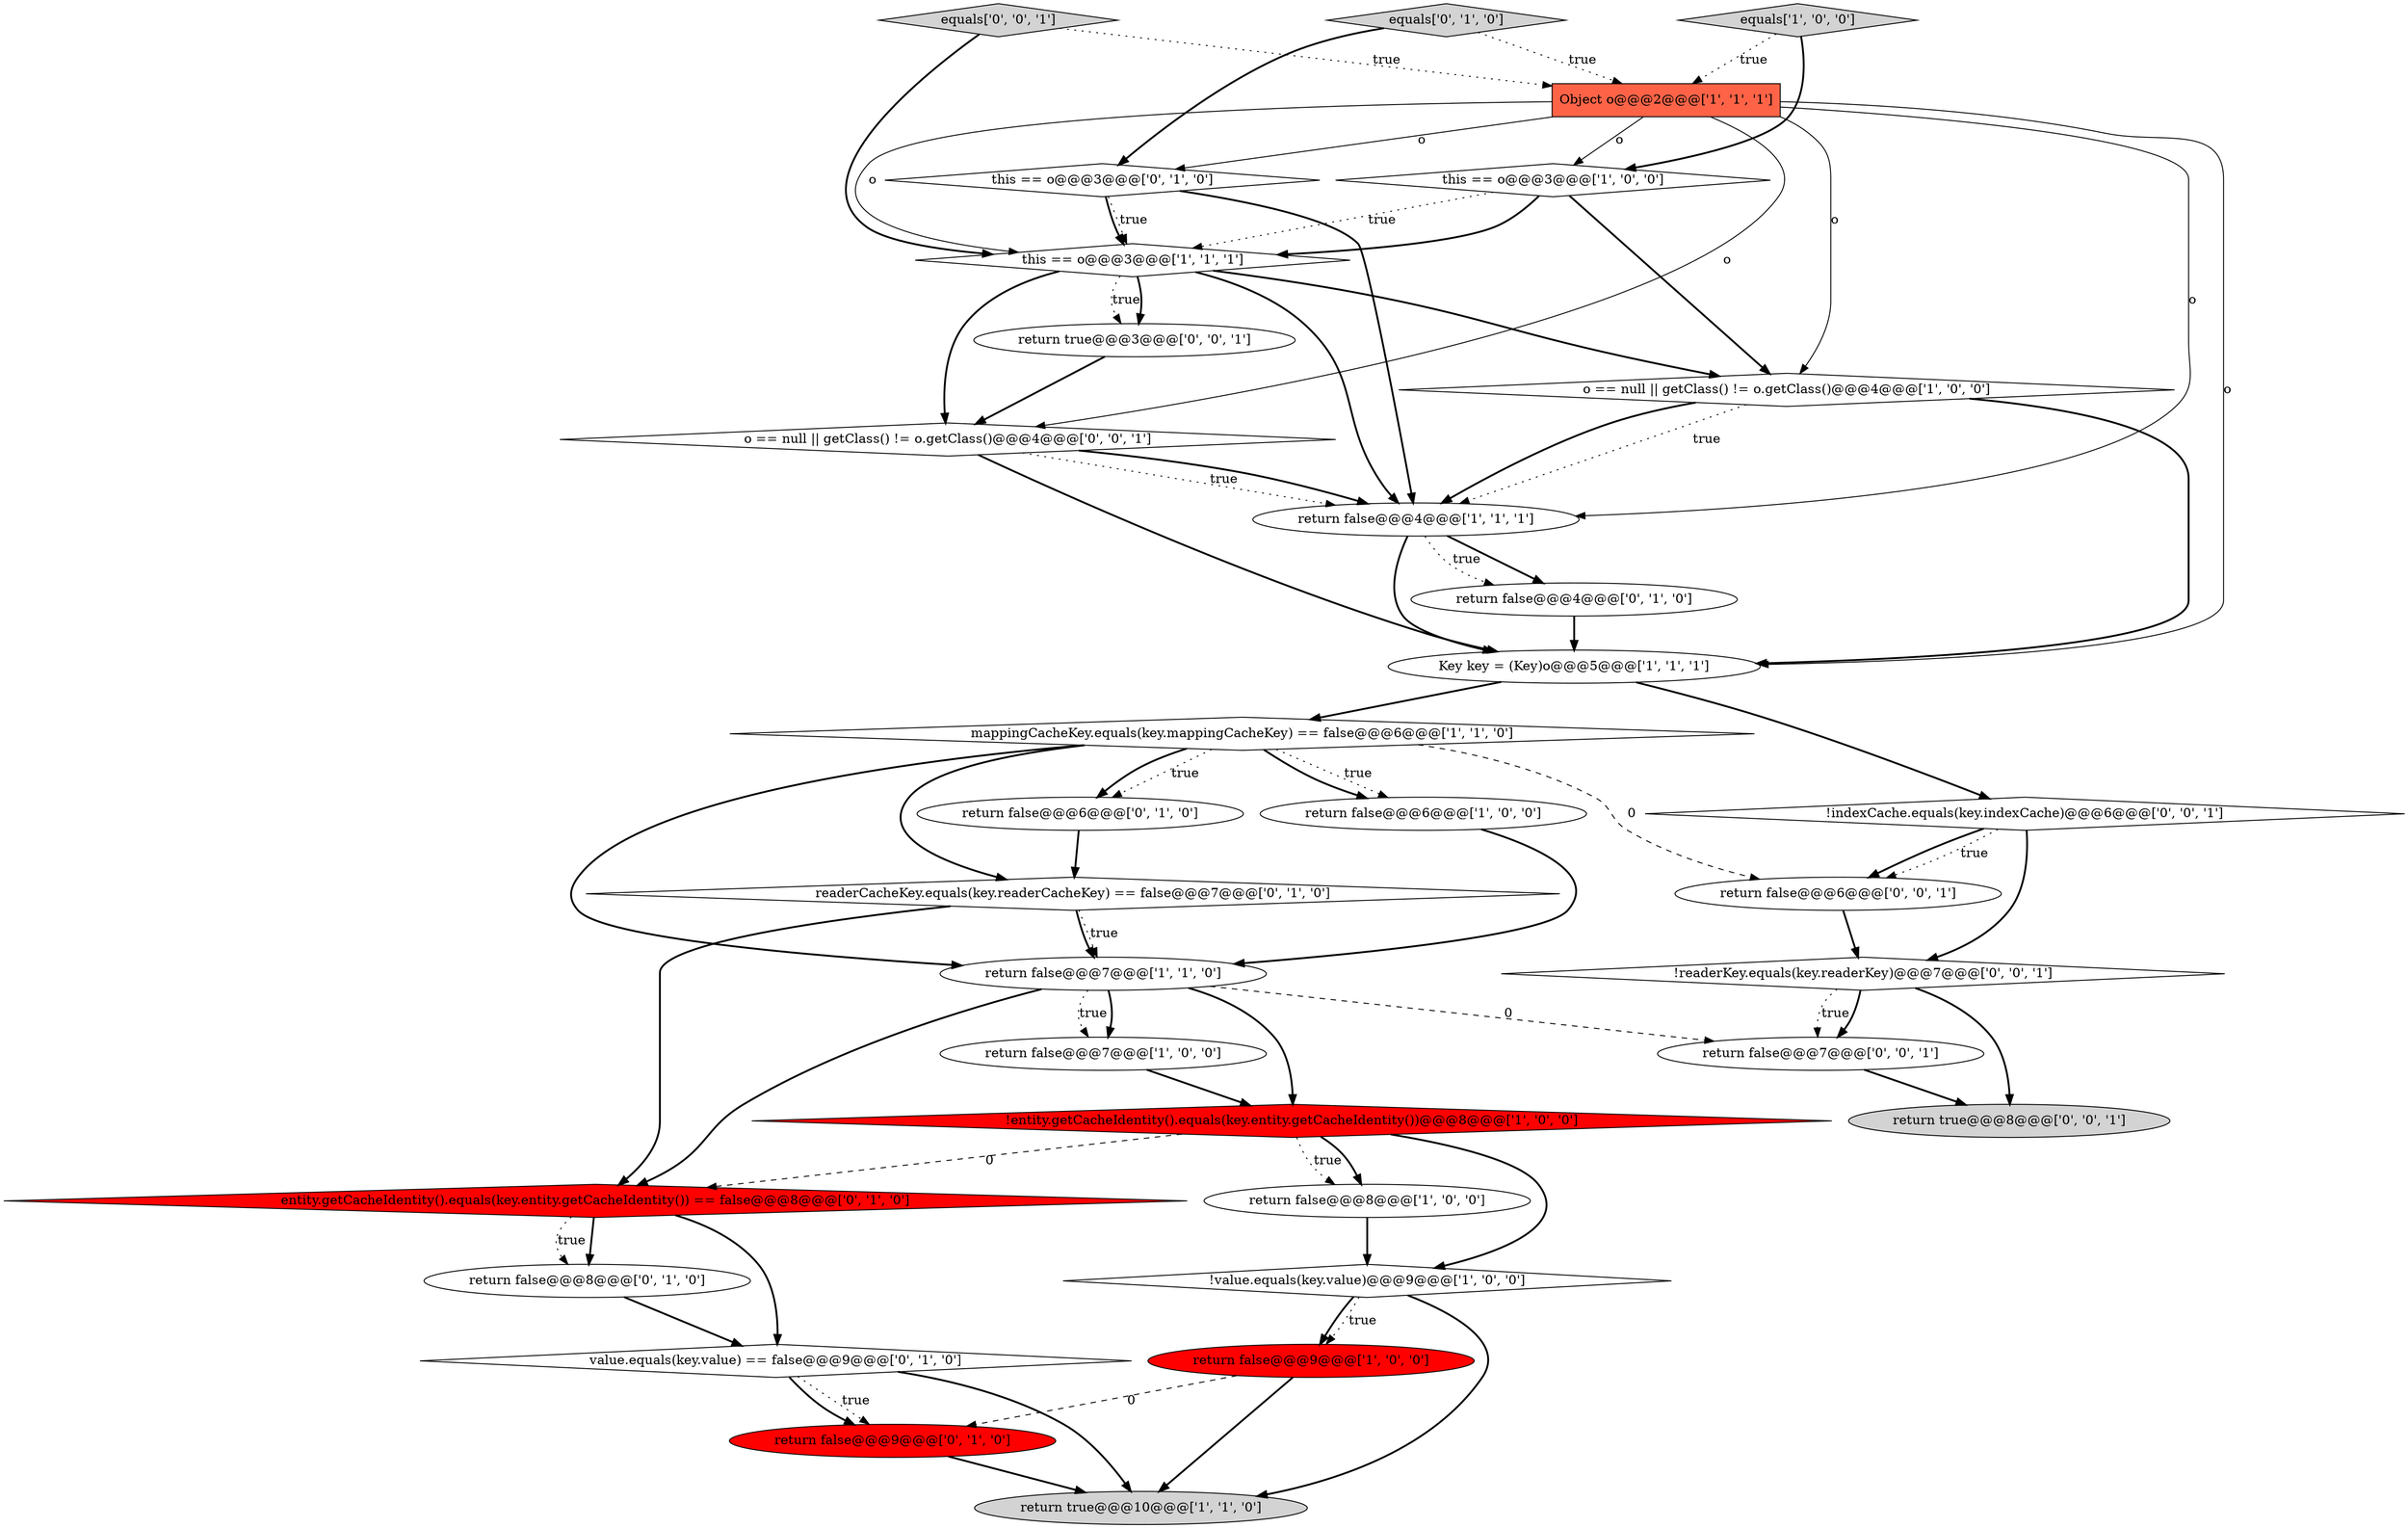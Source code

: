 digraph {
11 [style = filled, label = "return false@@@7@@@['1', '0', '0']", fillcolor = white, shape = ellipse image = "AAA0AAABBB1BBB"];
28 [style = filled, label = "return false@@@7@@@['0', '0', '1']", fillcolor = white, shape = ellipse image = "AAA0AAABBB3BBB"];
1 [style = filled, label = "return false@@@8@@@['1', '0', '0']", fillcolor = white, shape = ellipse image = "AAA0AAABBB1BBB"];
3 [style = filled, label = "equals['1', '0', '0']", fillcolor = lightgray, shape = diamond image = "AAA0AAABBB1BBB"];
13 [style = filled, label = "return false@@@9@@@['1', '0', '0']", fillcolor = red, shape = ellipse image = "AAA1AAABBB1BBB"];
30 [style = filled, label = "return false@@@6@@@['0', '0', '1']", fillcolor = white, shape = ellipse image = "AAA0AAABBB3BBB"];
24 [style = filled, label = "equals['0', '1', '0']", fillcolor = lightgray, shape = diamond image = "AAA0AAABBB2BBB"];
22 [style = filled, label = "entity.getCacheIdentity().equals(key.entity.getCacheIdentity()) == false@@@8@@@['0', '1', '0']", fillcolor = red, shape = diamond image = "AAA1AAABBB2BBB"];
31 [style = filled, label = "return true@@@8@@@['0', '0', '1']", fillcolor = lightgray, shape = ellipse image = "AAA0AAABBB3BBB"];
10 [style = filled, label = "mappingCacheKey.equals(key.mappingCacheKey) == false@@@6@@@['1', '1', '0']", fillcolor = white, shape = diamond image = "AAA0AAABBB1BBB"];
17 [style = filled, label = "return false@@@4@@@['0', '1', '0']", fillcolor = white, shape = ellipse image = "AAA0AAABBB2BBB"];
29 [style = filled, label = "o == null || getClass() != o.getClass()@@@4@@@['0', '0', '1']", fillcolor = white, shape = diamond image = "AAA0AAABBB3BBB"];
2 [style = filled, label = "!value.equals(key.value)@@@9@@@['1', '0', '0']", fillcolor = white, shape = diamond image = "AAA0AAABBB1BBB"];
6 [style = filled, label = "Object o@@@2@@@['1', '1', '1']", fillcolor = tomato, shape = box image = "AAA0AAABBB1BBB"];
12 [style = filled, label = "Key key = (Key)o@@@5@@@['1', '1', '1']", fillcolor = white, shape = ellipse image = "AAA0AAABBB1BBB"];
20 [style = filled, label = "return false@@@8@@@['0', '1', '0']", fillcolor = white, shape = ellipse image = "AAA0AAABBB2BBB"];
7 [style = filled, label = "return false@@@4@@@['1', '1', '1']", fillcolor = white, shape = ellipse image = "AAA0AAABBB1BBB"];
19 [style = filled, label = "return false@@@9@@@['0', '1', '0']", fillcolor = red, shape = ellipse image = "AAA1AAABBB2BBB"];
26 [style = filled, label = "!readerKey.equals(key.readerKey)@@@7@@@['0', '0', '1']", fillcolor = white, shape = diamond image = "AAA0AAABBB3BBB"];
18 [style = filled, label = "this == o@@@3@@@['0', '1', '0']", fillcolor = white, shape = diamond image = "AAA0AAABBB2BBB"];
27 [style = filled, label = "!indexCache.equals(key.indexCache)@@@6@@@['0', '0', '1']", fillcolor = white, shape = diamond image = "AAA0AAABBB3BBB"];
14 [style = filled, label = "return true@@@10@@@['1', '1', '0']", fillcolor = lightgray, shape = ellipse image = "AAA0AAABBB1BBB"];
0 [style = filled, label = "o == null || getClass() != o.getClass()@@@4@@@['1', '0', '0']", fillcolor = white, shape = diamond image = "AAA0AAABBB1BBB"];
25 [style = filled, label = "return true@@@3@@@['0', '0', '1']", fillcolor = white, shape = ellipse image = "AAA0AAABBB3BBB"];
23 [style = filled, label = "readerCacheKey.equals(key.readerCacheKey) == false@@@7@@@['0', '1', '0']", fillcolor = white, shape = diamond image = "AAA0AAABBB2BBB"];
32 [style = filled, label = "equals['0', '0', '1']", fillcolor = lightgray, shape = diamond image = "AAA0AAABBB3BBB"];
8 [style = filled, label = "this == o@@@3@@@['1', '1', '1']", fillcolor = white, shape = diamond image = "AAA0AAABBB1BBB"];
4 [style = filled, label = "!entity.getCacheIdentity().equals(key.entity.getCacheIdentity())@@@8@@@['1', '0', '0']", fillcolor = red, shape = diamond image = "AAA1AAABBB1BBB"];
16 [style = filled, label = "value.equals(key.value) == false@@@9@@@['0', '1', '0']", fillcolor = white, shape = diamond image = "AAA0AAABBB2BBB"];
21 [style = filled, label = "return false@@@6@@@['0', '1', '0']", fillcolor = white, shape = ellipse image = "AAA0AAABBB2BBB"];
5 [style = filled, label = "this == o@@@3@@@['1', '0', '0']", fillcolor = white, shape = diamond image = "AAA0AAABBB1BBB"];
15 [style = filled, label = "return false@@@7@@@['1', '1', '0']", fillcolor = white, shape = ellipse image = "AAA0AAABBB1BBB"];
9 [style = filled, label = "return false@@@6@@@['1', '0', '0']", fillcolor = white, shape = ellipse image = "AAA0AAABBB1BBB"];
16->19 [style = dotted, label="true"];
24->6 [style = dotted, label="true"];
8->25 [style = dotted, label="true"];
5->8 [style = bold, label=""];
7->17 [style = bold, label=""];
10->15 [style = bold, label=""];
15->28 [style = dashed, label="0"];
32->6 [style = dotted, label="true"];
4->1 [style = dotted, label="true"];
7->12 [style = bold, label=""];
22->16 [style = bold, label=""];
6->7 [style = solid, label="o"];
0->12 [style = bold, label=""];
27->30 [style = bold, label=""];
11->4 [style = bold, label=""];
30->26 [style = bold, label=""];
28->31 [style = bold, label=""];
29->7 [style = dotted, label="true"];
23->15 [style = bold, label=""];
29->12 [style = bold, label=""];
6->8 [style = solid, label="o"];
18->8 [style = dotted, label="true"];
4->2 [style = bold, label=""];
10->21 [style = bold, label=""];
25->29 [style = bold, label=""];
4->22 [style = dashed, label="0"];
3->6 [style = dotted, label="true"];
16->19 [style = bold, label=""];
10->9 [style = dotted, label="true"];
13->19 [style = dashed, label="0"];
24->18 [style = bold, label=""];
8->7 [style = bold, label=""];
15->22 [style = bold, label=""];
0->7 [style = bold, label=""];
2->13 [style = bold, label=""];
8->0 [style = bold, label=""];
10->30 [style = dashed, label="0"];
6->0 [style = solid, label="o"];
27->30 [style = dotted, label="true"];
3->5 [style = bold, label=""];
12->10 [style = bold, label=""];
17->12 [style = bold, label=""];
6->5 [style = solid, label="o"];
22->20 [style = dotted, label="true"];
23->22 [style = bold, label=""];
15->11 [style = bold, label=""];
20->16 [style = bold, label=""];
5->0 [style = bold, label=""];
22->20 [style = bold, label=""];
19->14 [style = bold, label=""];
27->26 [style = bold, label=""];
10->23 [style = bold, label=""];
9->15 [style = bold, label=""];
26->28 [style = dotted, label="true"];
2->14 [style = bold, label=""];
15->4 [style = bold, label=""];
15->11 [style = dotted, label="true"];
26->31 [style = bold, label=""];
6->18 [style = solid, label="o"];
29->7 [style = bold, label=""];
16->14 [style = bold, label=""];
32->8 [style = bold, label=""];
23->15 [style = dotted, label="true"];
10->9 [style = bold, label=""];
4->1 [style = bold, label=""];
1->2 [style = bold, label=""];
18->8 [style = bold, label=""];
26->28 [style = bold, label=""];
6->12 [style = solid, label="o"];
5->8 [style = dotted, label="true"];
18->7 [style = bold, label=""];
7->17 [style = dotted, label="true"];
10->21 [style = dotted, label="true"];
13->14 [style = bold, label=""];
8->25 [style = bold, label=""];
6->29 [style = solid, label="o"];
8->29 [style = bold, label=""];
2->13 [style = dotted, label="true"];
12->27 [style = bold, label=""];
0->7 [style = dotted, label="true"];
21->23 [style = bold, label=""];
}

